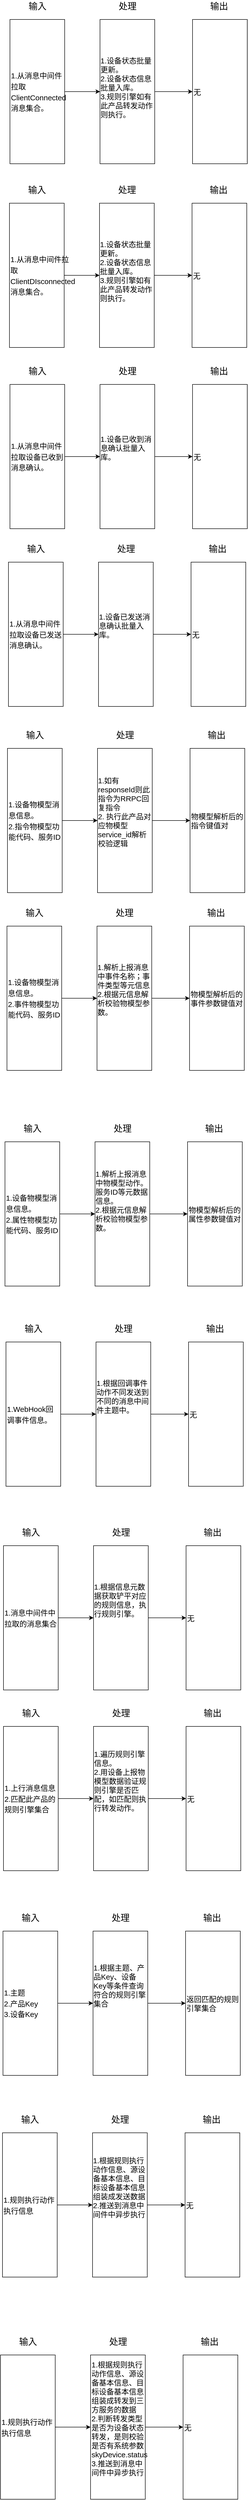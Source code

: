 <mxfile version="14.2.9" type="github">
  <diagram id="gZDgRPN0TsLaI8oXCVLm" name="第 1 页">
    <mxGraphModel dx="1660" dy="-1526" grid="0" gridSize="10" guides="1" tooltips="1" connect="1" arrows="1" fold="1" page="0" pageScale="1" pageWidth="827" pageHeight="1169" math="0" shadow="0">
      <root>
        <mxCell id="0" />
        <mxCell id="1" parent="0" />
        <mxCell id="eqJBFVj15wuLKmalVs7t-1" value="" style="group" parent="1" vertex="1" connectable="0">
          <mxGeometry x="-594" y="2078" width="477" height="328" as="geometry" />
        </mxCell>
        <mxCell id="eqJBFVj15wuLKmalVs7t-2" value="" style="group" parent="eqJBFVj15wuLKmalVs7t-1" vertex="1" connectable="0">
          <mxGeometry x="367" width="110" height="328" as="geometry" />
        </mxCell>
        <mxCell id="eqJBFVj15wuLKmalVs7t-3" value="无" style="rounded=0;whiteSpace=wrap;html=1;fontSize=15;align=left;" parent="eqJBFVj15wuLKmalVs7t-2" vertex="1">
          <mxGeometry y="39" width="110" height="289" as="geometry" />
        </mxCell>
        <mxCell id="eqJBFVj15wuLKmalVs7t-4" value="输出" style="text;html=1;align=center;verticalAlign=middle;resizable=0;points=[];autosize=1;fontSize=18;" parent="eqJBFVj15wuLKmalVs7t-2" vertex="1">
          <mxGeometry x="30" width="46" height="26" as="geometry" />
        </mxCell>
        <mxCell id="eqJBFVj15wuLKmalVs7t-5" value="" style="group" parent="eqJBFVj15wuLKmalVs7t-1" vertex="1" connectable="0">
          <mxGeometry x="181" width="110" height="328" as="geometry" />
        </mxCell>
        <mxCell id="eqJBFVj15wuLKmalVs7t-6" value="&lt;div style=&quot;text-align: left&quot;&gt;1.设备状态批量更新。&lt;br&gt;2.设备状态信息批量入库。&lt;/div&gt;&lt;div style=&quot;text-align: left&quot;&gt;3.规则引擎如有此产品转发动作则执行。&lt;/div&gt;&lt;div style=&quot;text-align: left&quot;&gt;&lt;br&gt;&lt;/div&gt;" style="rounded=0;whiteSpace=wrap;html=1;fontSize=15;" parent="eqJBFVj15wuLKmalVs7t-5" vertex="1">
          <mxGeometry y="39" width="110" height="289" as="geometry" />
        </mxCell>
        <mxCell id="eqJBFVj15wuLKmalVs7t-7" value="处理" style="text;html=1;align=center;verticalAlign=middle;resizable=0;points=[];autosize=1;fontSize=18;" parent="eqJBFVj15wuLKmalVs7t-5" vertex="1">
          <mxGeometry x="32" width="46" height="26" as="geometry" />
        </mxCell>
        <mxCell id="eqJBFVj15wuLKmalVs7t-8" value="" style="group" parent="eqJBFVj15wuLKmalVs7t-1" vertex="1" connectable="0">
          <mxGeometry width="110" height="328" as="geometry" />
        </mxCell>
        <mxCell id="eqJBFVj15wuLKmalVs7t-9" value="&lt;font style=&quot;font-size: 15px&quot;&gt;1.从消息中间件拉取ClientConnected消息集合。&lt;br&gt;&lt;/font&gt;" style="rounded=0;whiteSpace=wrap;html=1;fontSize=18;align=left;" parent="eqJBFVj15wuLKmalVs7t-8" vertex="1">
          <mxGeometry y="39" width="110" height="289" as="geometry" />
        </mxCell>
        <mxCell id="eqJBFVj15wuLKmalVs7t-10" value="输入" style="text;html=1;align=center;verticalAlign=middle;resizable=0;points=[];autosize=1;fontSize=18;" parent="eqJBFVj15wuLKmalVs7t-8" vertex="1">
          <mxGeometry x="32" width="46" height="26" as="geometry" />
        </mxCell>
        <mxCell id="eqJBFVj15wuLKmalVs7t-11" value="" style="endArrow=classic;html=1;fontSize=18;exitX=1;exitY=0.5;exitDx=0;exitDy=0;" parent="eqJBFVj15wuLKmalVs7t-1" source="eqJBFVj15wuLKmalVs7t-9" target="eqJBFVj15wuLKmalVs7t-6" edge="1">
          <mxGeometry width="50" height="50" relative="1" as="geometry">
            <mxPoint x="288" y="174" as="sourcePoint" />
            <mxPoint x="338" y="124" as="targetPoint" />
          </mxGeometry>
        </mxCell>
        <mxCell id="eqJBFVj15wuLKmalVs7t-12" style="edgeStyle=orthogonalEdgeStyle;rounded=0;orthogonalLoop=1;jettySize=auto;html=1;exitX=1;exitY=0.5;exitDx=0;exitDy=0;entryX=0;entryY=0.5;entryDx=0;entryDy=0;endArrow=classic;endFill=1;fontSize=18;" parent="eqJBFVj15wuLKmalVs7t-1" source="eqJBFVj15wuLKmalVs7t-6" target="eqJBFVj15wuLKmalVs7t-3" edge="1">
          <mxGeometry relative="1" as="geometry" />
        </mxCell>
        <mxCell id="eqJBFVj15wuLKmalVs7t-13" value="" style="group" parent="1" vertex="1" connectable="0">
          <mxGeometry x="-595" y="2446" width="477" height="328" as="geometry" />
        </mxCell>
        <mxCell id="eqJBFVj15wuLKmalVs7t-14" value="" style="group" parent="eqJBFVj15wuLKmalVs7t-13" vertex="1" connectable="0">
          <mxGeometry x="367" width="110" height="328" as="geometry" />
        </mxCell>
        <mxCell id="eqJBFVj15wuLKmalVs7t-15" value="无" style="rounded=0;whiteSpace=wrap;html=1;fontSize=15;align=left;" parent="eqJBFVj15wuLKmalVs7t-14" vertex="1">
          <mxGeometry y="39" width="110" height="289" as="geometry" />
        </mxCell>
        <mxCell id="eqJBFVj15wuLKmalVs7t-16" value="输出" style="text;html=1;align=center;verticalAlign=middle;resizable=0;points=[];autosize=1;fontSize=18;" parent="eqJBFVj15wuLKmalVs7t-14" vertex="1">
          <mxGeometry x="30" width="46" height="26" as="geometry" />
        </mxCell>
        <mxCell id="eqJBFVj15wuLKmalVs7t-17" value="" style="group" parent="eqJBFVj15wuLKmalVs7t-13" vertex="1" connectable="0">
          <mxGeometry x="181" width="110" height="328" as="geometry" />
        </mxCell>
        <mxCell id="eqJBFVj15wuLKmalVs7t-18" value="&lt;div style=&quot;text-align: left&quot;&gt;1.设备状态批量更新。&lt;br&gt;2.设备状态信息批量入库。&lt;/div&gt;&lt;div style=&quot;text-align: left&quot;&gt;3.规则引擎如有此产品转发动作则执行。&lt;/div&gt;&lt;div style=&quot;text-align: left&quot;&gt;&lt;br&gt;&lt;/div&gt;" style="rounded=0;whiteSpace=wrap;html=1;fontSize=15;" parent="eqJBFVj15wuLKmalVs7t-17" vertex="1">
          <mxGeometry y="39" width="110" height="289" as="geometry" />
        </mxCell>
        <mxCell id="eqJBFVj15wuLKmalVs7t-19" value="处理" style="text;html=1;align=center;verticalAlign=middle;resizable=0;points=[];autosize=1;fontSize=18;" parent="eqJBFVj15wuLKmalVs7t-17" vertex="1">
          <mxGeometry x="32" width="46" height="26" as="geometry" />
        </mxCell>
        <mxCell id="eqJBFVj15wuLKmalVs7t-20" value="" style="group" parent="eqJBFVj15wuLKmalVs7t-13" vertex="1" connectable="0">
          <mxGeometry width="110" height="328" as="geometry" />
        </mxCell>
        <mxCell id="eqJBFVj15wuLKmalVs7t-21" value="&lt;font style=&quot;font-size: 15px&quot;&gt;1.从消息中间件拉取ClientDIsconnected消息集合。&lt;br&gt;&lt;/font&gt;" style="rounded=0;whiteSpace=wrap;html=1;fontSize=18;align=left;" parent="eqJBFVj15wuLKmalVs7t-20" vertex="1">
          <mxGeometry y="39" width="110" height="289" as="geometry" />
        </mxCell>
        <mxCell id="eqJBFVj15wuLKmalVs7t-22" value="输入" style="text;html=1;align=center;verticalAlign=middle;resizable=0;points=[];autosize=1;fontSize=18;" parent="eqJBFVj15wuLKmalVs7t-20" vertex="1">
          <mxGeometry x="32" width="46" height="26" as="geometry" />
        </mxCell>
        <mxCell id="eqJBFVj15wuLKmalVs7t-23" value="" style="endArrow=classic;html=1;fontSize=18;exitX=1;exitY=0.5;exitDx=0;exitDy=0;" parent="eqJBFVj15wuLKmalVs7t-13" source="eqJBFVj15wuLKmalVs7t-21" target="eqJBFVj15wuLKmalVs7t-18" edge="1">
          <mxGeometry width="50" height="50" relative="1" as="geometry">
            <mxPoint x="288" y="174" as="sourcePoint" />
            <mxPoint x="338" y="124" as="targetPoint" />
          </mxGeometry>
        </mxCell>
        <mxCell id="eqJBFVj15wuLKmalVs7t-24" style="edgeStyle=orthogonalEdgeStyle;rounded=0;orthogonalLoop=1;jettySize=auto;html=1;exitX=1;exitY=0.5;exitDx=0;exitDy=0;entryX=0;entryY=0.5;entryDx=0;entryDy=0;endArrow=classic;endFill=1;fontSize=18;" parent="eqJBFVj15wuLKmalVs7t-13" source="eqJBFVj15wuLKmalVs7t-18" target="eqJBFVj15wuLKmalVs7t-15" edge="1">
          <mxGeometry relative="1" as="geometry" />
        </mxCell>
        <mxCell id="eqJBFVj15wuLKmalVs7t-25" value="" style="group" parent="1" vertex="1" connectable="0">
          <mxGeometry x="-594" y="2809" width="477" height="328" as="geometry" />
        </mxCell>
        <mxCell id="eqJBFVj15wuLKmalVs7t-26" value="" style="group" parent="eqJBFVj15wuLKmalVs7t-25" vertex="1" connectable="0">
          <mxGeometry x="367" width="110" height="328" as="geometry" />
        </mxCell>
        <mxCell id="eqJBFVj15wuLKmalVs7t-27" value="无" style="rounded=0;whiteSpace=wrap;html=1;fontSize=15;align=left;" parent="eqJBFVj15wuLKmalVs7t-26" vertex="1">
          <mxGeometry y="39" width="110" height="289" as="geometry" />
        </mxCell>
        <mxCell id="eqJBFVj15wuLKmalVs7t-28" value="输出" style="text;html=1;align=center;verticalAlign=middle;resizable=0;points=[];autosize=1;fontSize=18;" parent="eqJBFVj15wuLKmalVs7t-26" vertex="1">
          <mxGeometry x="30" width="46" height="26" as="geometry" />
        </mxCell>
        <mxCell id="eqJBFVj15wuLKmalVs7t-29" value="" style="group" parent="eqJBFVj15wuLKmalVs7t-25" vertex="1" connectable="0">
          <mxGeometry x="181" width="110" height="328" as="geometry" />
        </mxCell>
        <mxCell id="eqJBFVj15wuLKmalVs7t-30" value="&lt;div style=&quot;text-align: left&quot;&gt;1.设备已收到消息确认批量入库。&lt;/div&gt;&lt;div style=&quot;text-align: left&quot;&gt;&lt;br&gt;&lt;/div&gt;&lt;div style=&quot;text-align: left&quot;&gt;&lt;br&gt;&lt;/div&gt;" style="rounded=0;whiteSpace=wrap;html=1;fontSize=15;" parent="eqJBFVj15wuLKmalVs7t-29" vertex="1">
          <mxGeometry y="39" width="110" height="289" as="geometry" />
        </mxCell>
        <mxCell id="eqJBFVj15wuLKmalVs7t-31" value="处理" style="text;html=1;align=center;verticalAlign=middle;resizable=0;points=[];autosize=1;fontSize=18;" parent="eqJBFVj15wuLKmalVs7t-29" vertex="1">
          <mxGeometry x="32" width="46" height="26" as="geometry" />
        </mxCell>
        <mxCell id="eqJBFVj15wuLKmalVs7t-32" value="" style="group" parent="eqJBFVj15wuLKmalVs7t-25" vertex="1" connectable="0">
          <mxGeometry width="110" height="328" as="geometry" />
        </mxCell>
        <mxCell id="eqJBFVj15wuLKmalVs7t-33" value="&lt;font style=&quot;font-size: 15px&quot;&gt;1.从消息中间件拉取设备已收到消息确认。&lt;br&gt;&lt;/font&gt;" style="rounded=0;whiteSpace=wrap;html=1;fontSize=18;align=left;" parent="eqJBFVj15wuLKmalVs7t-32" vertex="1">
          <mxGeometry y="39" width="110" height="289" as="geometry" />
        </mxCell>
        <mxCell id="eqJBFVj15wuLKmalVs7t-34" value="输入" style="text;html=1;align=center;verticalAlign=middle;resizable=0;points=[];autosize=1;fontSize=18;" parent="eqJBFVj15wuLKmalVs7t-32" vertex="1">
          <mxGeometry x="32" width="46" height="26" as="geometry" />
        </mxCell>
        <mxCell id="eqJBFVj15wuLKmalVs7t-35" value="" style="endArrow=classic;html=1;fontSize=18;exitX=1;exitY=0.5;exitDx=0;exitDy=0;" parent="eqJBFVj15wuLKmalVs7t-25" source="eqJBFVj15wuLKmalVs7t-33" target="eqJBFVj15wuLKmalVs7t-30" edge="1">
          <mxGeometry width="50" height="50" relative="1" as="geometry">
            <mxPoint x="288" y="174" as="sourcePoint" />
            <mxPoint x="338" y="124" as="targetPoint" />
          </mxGeometry>
        </mxCell>
        <mxCell id="eqJBFVj15wuLKmalVs7t-36" style="edgeStyle=orthogonalEdgeStyle;rounded=0;orthogonalLoop=1;jettySize=auto;html=1;exitX=1;exitY=0.5;exitDx=0;exitDy=0;entryX=0;entryY=0.5;entryDx=0;entryDy=0;endArrow=classic;endFill=1;fontSize=18;" parent="eqJBFVj15wuLKmalVs7t-25" source="eqJBFVj15wuLKmalVs7t-30" target="eqJBFVj15wuLKmalVs7t-27" edge="1">
          <mxGeometry relative="1" as="geometry" />
        </mxCell>
        <mxCell id="eqJBFVj15wuLKmalVs7t-37" value="" style="group" parent="1" vertex="1" connectable="0">
          <mxGeometry x="-597" y="3165" width="477" height="328" as="geometry" />
        </mxCell>
        <mxCell id="eqJBFVj15wuLKmalVs7t-38" value="" style="group" parent="eqJBFVj15wuLKmalVs7t-37" vertex="1" connectable="0">
          <mxGeometry x="367" width="110" height="328" as="geometry" />
        </mxCell>
        <mxCell id="eqJBFVj15wuLKmalVs7t-39" value="无" style="rounded=0;whiteSpace=wrap;html=1;fontSize=15;align=left;" parent="eqJBFVj15wuLKmalVs7t-38" vertex="1">
          <mxGeometry y="39" width="110" height="289" as="geometry" />
        </mxCell>
        <mxCell id="eqJBFVj15wuLKmalVs7t-40" value="输出" style="text;html=1;align=center;verticalAlign=middle;resizable=0;points=[];autosize=1;fontSize=18;" parent="eqJBFVj15wuLKmalVs7t-38" vertex="1">
          <mxGeometry x="30" width="46" height="26" as="geometry" />
        </mxCell>
        <mxCell id="eqJBFVj15wuLKmalVs7t-41" value="" style="group" parent="eqJBFVj15wuLKmalVs7t-37" vertex="1" connectable="0">
          <mxGeometry x="181" width="110" height="328" as="geometry" />
        </mxCell>
        <mxCell id="eqJBFVj15wuLKmalVs7t-42" value="&lt;div style=&quot;text-align: left&quot;&gt;1.设备已发送消息确认批量入库。&lt;/div&gt;&lt;div style=&quot;text-align: left&quot;&gt;&lt;br&gt;&lt;/div&gt;&lt;div style=&quot;text-align: left&quot;&gt;&lt;br&gt;&lt;/div&gt;" style="rounded=0;whiteSpace=wrap;html=1;fontSize=15;" parent="eqJBFVj15wuLKmalVs7t-41" vertex="1">
          <mxGeometry y="39" width="110" height="289" as="geometry" />
        </mxCell>
        <mxCell id="eqJBFVj15wuLKmalVs7t-43" value="处理" style="text;html=1;align=center;verticalAlign=middle;resizable=0;points=[];autosize=1;fontSize=18;" parent="eqJBFVj15wuLKmalVs7t-41" vertex="1">
          <mxGeometry x="32" width="46" height="26" as="geometry" />
        </mxCell>
        <mxCell id="eqJBFVj15wuLKmalVs7t-44" value="" style="group" parent="eqJBFVj15wuLKmalVs7t-37" vertex="1" connectable="0">
          <mxGeometry width="110" height="328" as="geometry" />
        </mxCell>
        <mxCell id="eqJBFVj15wuLKmalVs7t-45" value="&lt;font style=&quot;font-size: 15px&quot;&gt;1.从消息中间件拉取设备已发送消息确认。&lt;br&gt;&lt;/font&gt;" style="rounded=0;whiteSpace=wrap;html=1;fontSize=18;align=left;" parent="eqJBFVj15wuLKmalVs7t-44" vertex="1">
          <mxGeometry y="39" width="110" height="289" as="geometry" />
        </mxCell>
        <mxCell id="eqJBFVj15wuLKmalVs7t-46" value="输入" style="text;html=1;align=center;verticalAlign=middle;resizable=0;points=[];autosize=1;fontSize=18;" parent="eqJBFVj15wuLKmalVs7t-44" vertex="1">
          <mxGeometry x="32" width="46" height="26" as="geometry" />
        </mxCell>
        <mxCell id="eqJBFVj15wuLKmalVs7t-47" value="" style="endArrow=classic;html=1;fontSize=18;exitX=1;exitY=0.5;exitDx=0;exitDy=0;" parent="eqJBFVj15wuLKmalVs7t-37" source="eqJBFVj15wuLKmalVs7t-45" target="eqJBFVj15wuLKmalVs7t-42" edge="1">
          <mxGeometry width="50" height="50" relative="1" as="geometry">
            <mxPoint x="288" y="174" as="sourcePoint" />
            <mxPoint x="338" y="124" as="targetPoint" />
          </mxGeometry>
        </mxCell>
        <mxCell id="eqJBFVj15wuLKmalVs7t-48" style="edgeStyle=orthogonalEdgeStyle;rounded=0;orthogonalLoop=1;jettySize=auto;html=1;exitX=1;exitY=0.5;exitDx=0;exitDy=0;entryX=0;entryY=0.5;entryDx=0;entryDy=0;endArrow=classic;endFill=1;fontSize=18;" parent="eqJBFVj15wuLKmalVs7t-37" source="eqJBFVj15wuLKmalVs7t-42" target="eqJBFVj15wuLKmalVs7t-39" edge="1">
          <mxGeometry relative="1" as="geometry" />
        </mxCell>
        <mxCell id="eqJBFVj15wuLKmalVs7t-49" value="" style="group" parent="1" vertex="1" connectable="0">
          <mxGeometry x="-599" y="3538" width="477" height="328" as="geometry" />
        </mxCell>
        <mxCell id="eqJBFVj15wuLKmalVs7t-50" value="" style="group" parent="eqJBFVj15wuLKmalVs7t-49" vertex="1" connectable="0">
          <mxGeometry x="367" width="110" height="328" as="geometry" />
        </mxCell>
        <mxCell id="eqJBFVj15wuLKmalVs7t-51" value="物模型解析后的指令键值对" style="rounded=0;whiteSpace=wrap;html=1;fontSize=15;align=left;" parent="eqJBFVj15wuLKmalVs7t-50" vertex="1">
          <mxGeometry y="39" width="110" height="289" as="geometry" />
        </mxCell>
        <mxCell id="eqJBFVj15wuLKmalVs7t-52" value="输出" style="text;html=1;align=center;verticalAlign=middle;resizable=0;points=[];autosize=1;fontSize=18;" parent="eqJBFVj15wuLKmalVs7t-50" vertex="1">
          <mxGeometry x="30" width="46" height="26" as="geometry" />
        </mxCell>
        <mxCell id="eqJBFVj15wuLKmalVs7t-53" value="" style="group" parent="eqJBFVj15wuLKmalVs7t-49" vertex="1" connectable="0">
          <mxGeometry x="181" width="110" height="328" as="geometry" />
        </mxCell>
        <mxCell id="eqJBFVj15wuLKmalVs7t-54" value="&lt;div style=&quot;text-align: left&quot;&gt;1.如有responseId则此指令为RRPC回复指令&lt;/div&gt;&lt;div style=&quot;text-align: left&quot;&gt;2. 执行此产品对应物模型service_id解析校验逻辑&lt;/div&gt;&lt;div style=&quot;text-align: left&quot;&gt;&lt;br&gt;&lt;/div&gt;&lt;div style=&quot;text-align: left&quot;&gt;&lt;br&gt;&lt;/div&gt;" style="rounded=0;whiteSpace=wrap;html=1;fontSize=15;" parent="eqJBFVj15wuLKmalVs7t-53" vertex="1">
          <mxGeometry y="39" width="110" height="289" as="geometry" />
        </mxCell>
        <mxCell id="eqJBFVj15wuLKmalVs7t-55" value="处理" style="text;html=1;align=center;verticalAlign=middle;resizable=0;points=[];autosize=1;fontSize=18;" parent="eqJBFVj15wuLKmalVs7t-53" vertex="1">
          <mxGeometry x="32" width="46" height="26" as="geometry" />
        </mxCell>
        <mxCell id="eqJBFVj15wuLKmalVs7t-56" value="" style="group" parent="eqJBFVj15wuLKmalVs7t-49" vertex="1" connectable="0">
          <mxGeometry width="110" height="328" as="geometry" />
        </mxCell>
        <mxCell id="eqJBFVj15wuLKmalVs7t-57" value="&lt;font style=&quot;font-size: 15px&quot;&gt;1.设备物模型消息信息。&lt;br&gt;2.指令物模型功能代码、服务ID&lt;br&gt;&lt;/font&gt;" style="rounded=0;whiteSpace=wrap;html=1;fontSize=18;align=left;" parent="eqJBFVj15wuLKmalVs7t-56" vertex="1">
          <mxGeometry y="39" width="110" height="289" as="geometry" />
        </mxCell>
        <mxCell id="eqJBFVj15wuLKmalVs7t-58" value="输入" style="text;html=1;align=center;verticalAlign=middle;resizable=0;points=[];autosize=1;fontSize=18;" parent="eqJBFVj15wuLKmalVs7t-56" vertex="1">
          <mxGeometry x="32" width="46" height="26" as="geometry" />
        </mxCell>
        <mxCell id="eqJBFVj15wuLKmalVs7t-59" value="" style="endArrow=classic;html=1;fontSize=18;exitX=1;exitY=0.5;exitDx=0;exitDy=0;" parent="eqJBFVj15wuLKmalVs7t-49" source="eqJBFVj15wuLKmalVs7t-57" target="eqJBFVj15wuLKmalVs7t-54" edge="1">
          <mxGeometry width="50" height="50" relative="1" as="geometry">
            <mxPoint x="288" y="174" as="sourcePoint" />
            <mxPoint x="338" y="124" as="targetPoint" />
          </mxGeometry>
        </mxCell>
        <mxCell id="eqJBFVj15wuLKmalVs7t-60" style="edgeStyle=orthogonalEdgeStyle;rounded=0;orthogonalLoop=1;jettySize=auto;html=1;exitX=1;exitY=0.5;exitDx=0;exitDy=0;entryX=0;entryY=0.5;entryDx=0;entryDy=0;endArrow=classic;endFill=1;fontSize=18;" parent="eqJBFVj15wuLKmalVs7t-49" source="eqJBFVj15wuLKmalVs7t-54" target="eqJBFVj15wuLKmalVs7t-51" edge="1">
          <mxGeometry relative="1" as="geometry" />
        </mxCell>
        <mxCell id="eqJBFVj15wuLKmalVs7t-61" value="" style="group" parent="1" vertex="1" connectable="0">
          <mxGeometry x="-600" y="3894" width="477" height="328" as="geometry" />
        </mxCell>
        <mxCell id="eqJBFVj15wuLKmalVs7t-62" value="" style="group" parent="eqJBFVj15wuLKmalVs7t-61" vertex="1" connectable="0">
          <mxGeometry x="367" width="110" height="328" as="geometry" />
        </mxCell>
        <mxCell id="eqJBFVj15wuLKmalVs7t-63" value="物模型解析后的事件参数键值对" style="rounded=0;whiteSpace=wrap;html=1;fontSize=15;align=left;" parent="eqJBFVj15wuLKmalVs7t-62" vertex="1">
          <mxGeometry y="39" width="110" height="289" as="geometry" />
        </mxCell>
        <mxCell id="eqJBFVj15wuLKmalVs7t-64" value="输出" style="text;html=1;align=center;verticalAlign=middle;resizable=0;points=[];autosize=1;fontSize=18;" parent="eqJBFVj15wuLKmalVs7t-62" vertex="1">
          <mxGeometry x="30" width="46" height="26" as="geometry" />
        </mxCell>
        <mxCell id="eqJBFVj15wuLKmalVs7t-65" value="" style="group" parent="eqJBFVj15wuLKmalVs7t-61" vertex="1" connectable="0">
          <mxGeometry x="181" width="110" height="328" as="geometry" />
        </mxCell>
        <mxCell id="eqJBFVj15wuLKmalVs7t-66" value="&lt;div style=&quot;text-align: left&quot;&gt;1.解析上报消息中事件名称；事件类型等元信息&lt;/div&gt;&lt;div style=&quot;text-align: left&quot;&gt;2.根据元信息解析校验物模型参数。&lt;/div&gt;&lt;div style=&quot;text-align: left&quot;&gt;&lt;br&gt;&lt;/div&gt;&lt;div style=&quot;text-align: left&quot;&gt;&lt;br&gt;&lt;/div&gt;" style="rounded=0;whiteSpace=wrap;html=1;fontSize=15;" parent="eqJBFVj15wuLKmalVs7t-65" vertex="1">
          <mxGeometry y="39" width="110" height="289" as="geometry" />
        </mxCell>
        <mxCell id="eqJBFVj15wuLKmalVs7t-67" value="处理" style="text;html=1;align=center;verticalAlign=middle;resizable=0;points=[];autosize=1;fontSize=18;" parent="eqJBFVj15wuLKmalVs7t-65" vertex="1">
          <mxGeometry x="32" width="46" height="26" as="geometry" />
        </mxCell>
        <mxCell id="eqJBFVj15wuLKmalVs7t-68" value="" style="group" parent="eqJBFVj15wuLKmalVs7t-61" vertex="1" connectable="0">
          <mxGeometry width="110" height="328" as="geometry" />
        </mxCell>
        <mxCell id="eqJBFVj15wuLKmalVs7t-69" value="&lt;font style=&quot;font-size: 15px&quot;&gt;1.设备物模型消息信息。&lt;br&gt;2.事件物模型功能代码、服务ID&lt;br&gt;&lt;/font&gt;" style="rounded=0;whiteSpace=wrap;html=1;fontSize=18;align=left;" parent="eqJBFVj15wuLKmalVs7t-68" vertex="1">
          <mxGeometry y="39" width="110" height="289" as="geometry" />
        </mxCell>
        <mxCell id="eqJBFVj15wuLKmalVs7t-70" value="输入" style="text;html=1;align=center;verticalAlign=middle;resizable=0;points=[];autosize=1;fontSize=18;" parent="eqJBFVj15wuLKmalVs7t-68" vertex="1">
          <mxGeometry x="32" width="46" height="26" as="geometry" />
        </mxCell>
        <mxCell id="eqJBFVj15wuLKmalVs7t-71" value="" style="endArrow=classic;html=1;fontSize=18;exitX=1;exitY=0.5;exitDx=0;exitDy=0;" parent="eqJBFVj15wuLKmalVs7t-61" source="eqJBFVj15wuLKmalVs7t-69" target="eqJBFVj15wuLKmalVs7t-66" edge="1">
          <mxGeometry width="50" height="50" relative="1" as="geometry">
            <mxPoint x="288" y="174" as="sourcePoint" />
            <mxPoint x="338" y="124" as="targetPoint" />
          </mxGeometry>
        </mxCell>
        <mxCell id="eqJBFVj15wuLKmalVs7t-72" style="edgeStyle=orthogonalEdgeStyle;rounded=0;orthogonalLoop=1;jettySize=auto;html=1;exitX=1;exitY=0.5;exitDx=0;exitDy=0;entryX=0;entryY=0.5;entryDx=0;entryDy=0;endArrow=classic;endFill=1;fontSize=18;" parent="eqJBFVj15wuLKmalVs7t-61" source="eqJBFVj15wuLKmalVs7t-66" target="eqJBFVj15wuLKmalVs7t-63" edge="1">
          <mxGeometry relative="1" as="geometry" />
        </mxCell>
        <mxCell id="eqJBFVj15wuLKmalVs7t-73" value="" style="group" parent="1" vertex="1" connectable="0">
          <mxGeometry x="-604" y="4326" width="477" height="328" as="geometry" />
        </mxCell>
        <mxCell id="eqJBFVj15wuLKmalVs7t-74" value="" style="group" parent="eqJBFVj15wuLKmalVs7t-73" vertex="1" connectable="0">
          <mxGeometry x="367" width="110" height="328" as="geometry" />
        </mxCell>
        <mxCell id="eqJBFVj15wuLKmalVs7t-75" value="物模型解析后的属性参数键值对" style="rounded=0;whiteSpace=wrap;html=1;fontSize=15;align=left;" parent="eqJBFVj15wuLKmalVs7t-74" vertex="1">
          <mxGeometry y="39" width="110" height="289" as="geometry" />
        </mxCell>
        <mxCell id="eqJBFVj15wuLKmalVs7t-76" value="输出" style="text;html=1;align=center;verticalAlign=middle;resizable=0;points=[];autosize=1;fontSize=18;" parent="eqJBFVj15wuLKmalVs7t-74" vertex="1">
          <mxGeometry x="30" width="46" height="26" as="geometry" />
        </mxCell>
        <mxCell id="eqJBFVj15wuLKmalVs7t-77" value="" style="group" parent="eqJBFVj15wuLKmalVs7t-73" vertex="1" connectable="0">
          <mxGeometry x="181" width="110" height="328" as="geometry" />
        </mxCell>
        <mxCell id="eqJBFVj15wuLKmalVs7t-78" value="&lt;div style=&quot;text-align: left&quot;&gt;1.解析上报消息中物模型动作。服务ID等元数据信息。&lt;/div&gt;&lt;div style=&quot;text-align: left&quot;&gt;2.&lt;span&gt;根据元信息解析校验物模型参数。&lt;/span&gt;&lt;/div&gt;&lt;div style=&quot;text-align: left&quot;&gt;&lt;br&gt;&lt;/div&gt;&lt;div style=&quot;text-align: left&quot;&gt;&lt;br&gt;&lt;/div&gt;&lt;div style=&quot;text-align: left&quot;&gt;&lt;br&gt;&lt;/div&gt;" style="rounded=0;whiteSpace=wrap;html=1;fontSize=15;" parent="eqJBFVj15wuLKmalVs7t-77" vertex="1">
          <mxGeometry y="39" width="110" height="289" as="geometry" />
        </mxCell>
        <mxCell id="eqJBFVj15wuLKmalVs7t-79" value="处理" style="text;html=1;align=center;verticalAlign=middle;resizable=0;points=[];autosize=1;fontSize=18;" parent="eqJBFVj15wuLKmalVs7t-77" vertex="1">
          <mxGeometry x="32" width="46" height="26" as="geometry" />
        </mxCell>
        <mxCell id="eqJBFVj15wuLKmalVs7t-80" value="" style="group" parent="eqJBFVj15wuLKmalVs7t-73" vertex="1" connectable="0">
          <mxGeometry width="110" height="328" as="geometry" />
        </mxCell>
        <mxCell id="eqJBFVj15wuLKmalVs7t-81" value="&lt;font style=&quot;font-size: 15px&quot;&gt;1.设备物模型消息信息。&lt;br&gt;2.属性物模型功能代码、服务ID&lt;br&gt;&lt;/font&gt;" style="rounded=0;whiteSpace=wrap;html=1;fontSize=18;align=left;" parent="eqJBFVj15wuLKmalVs7t-80" vertex="1">
          <mxGeometry y="39" width="110" height="289" as="geometry" />
        </mxCell>
        <mxCell id="eqJBFVj15wuLKmalVs7t-82" value="输入" style="text;html=1;align=center;verticalAlign=middle;resizable=0;points=[];autosize=1;fontSize=18;" parent="eqJBFVj15wuLKmalVs7t-80" vertex="1">
          <mxGeometry x="32" width="46" height="26" as="geometry" />
        </mxCell>
        <mxCell id="eqJBFVj15wuLKmalVs7t-83" value="" style="endArrow=classic;html=1;fontSize=18;exitX=1;exitY=0.5;exitDx=0;exitDy=0;" parent="eqJBFVj15wuLKmalVs7t-73" source="eqJBFVj15wuLKmalVs7t-81" target="eqJBFVj15wuLKmalVs7t-78" edge="1">
          <mxGeometry width="50" height="50" relative="1" as="geometry">
            <mxPoint x="288" y="174" as="sourcePoint" />
            <mxPoint x="338" y="124" as="targetPoint" />
          </mxGeometry>
        </mxCell>
        <mxCell id="eqJBFVj15wuLKmalVs7t-84" style="edgeStyle=orthogonalEdgeStyle;rounded=0;orthogonalLoop=1;jettySize=auto;html=1;exitX=1;exitY=0.5;exitDx=0;exitDy=0;entryX=0;entryY=0.5;entryDx=0;entryDy=0;endArrow=classic;endFill=1;fontSize=18;" parent="eqJBFVj15wuLKmalVs7t-73" source="eqJBFVj15wuLKmalVs7t-78" target="eqJBFVj15wuLKmalVs7t-75" edge="1">
          <mxGeometry relative="1" as="geometry" />
        </mxCell>
        <mxCell id="eqJBFVj15wuLKmalVs7t-85" value="" style="group" parent="1" vertex="1" connectable="0">
          <mxGeometry x="-602" y="4727" width="477" height="328" as="geometry" />
        </mxCell>
        <mxCell id="eqJBFVj15wuLKmalVs7t-86" value="" style="group" parent="eqJBFVj15wuLKmalVs7t-85" vertex="1" connectable="0">
          <mxGeometry x="367" width="110" height="328" as="geometry" />
        </mxCell>
        <mxCell id="eqJBFVj15wuLKmalVs7t-87" value="无" style="rounded=0;whiteSpace=wrap;html=1;fontSize=15;align=left;" parent="eqJBFVj15wuLKmalVs7t-86" vertex="1">
          <mxGeometry y="39" width="110" height="289" as="geometry" />
        </mxCell>
        <mxCell id="eqJBFVj15wuLKmalVs7t-88" value="输出" style="text;html=1;align=center;verticalAlign=middle;resizable=0;points=[];autosize=1;fontSize=18;" parent="eqJBFVj15wuLKmalVs7t-86" vertex="1">
          <mxGeometry x="30" width="46" height="26" as="geometry" />
        </mxCell>
        <mxCell id="eqJBFVj15wuLKmalVs7t-89" value="" style="group" parent="eqJBFVj15wuLKmalVs7t-85" vertex="1" connectable="0">
          <mxGeometry x="181" width="110" height="328" as="geometry" />
        </mxCell>
        <mxCell id="eqJBFVj15wuLKmalVs7t-90" value="&lt;div style=&quot;text-align: left&quot;&gt;1.根据回调事件动作不同发送到不同的消息中间件主题中。&lt;/div&gt;&lt;div style=&quot;text-align: left&quot;&gt;&lt;br&gt;&lt;/div&gt;&lt;div style=&quot;text-align: left&quot;&gt;&lt;br&gt;&lt;/div&gt;&lt;div style=&quot;text-align: left&quot;&gt;&lt;br&gt;&lt;/div&gt;&lt;div style=&quot;text-align: left&quot;&gt;&lt;br&gt;&lt;/div&gt;" style="rounded=0;whiteSpace=wrap;html=1;fontSize=15;" parent="eqJBFVj15wuLKmalVs7t-89" vertex="1">
          <mxGeometry y="39" width="110" height="289" as="geometry" />
        </mxCell>
        <mxCell id="eqJBFVj15wuLKmalVs7t-91" value="处理" style="text;html=1;align=center;verticalAlign=middle;resizable=0;points=[];autosize=1;fontSize=18;" parent="eqJBFVj15wuLKmalVs7t-89" vertex="1">
          <mxGeometry x="32" width="46" height="26" as="geometry" />
        </mxCell>
        <mxCell id="eqJBFVj15wuLKmalVs7t-92" value="" style="group" parent="eqJBFVj15wuLKmalVs7t-85" vertex="1" connectable="0">
          <mxGeometry width="110" height="328" as="geometry" />
        </mxCell>
        <mxCell id="eqJBFVj15wuLKmalVs7t-93" value="&lt;font style=&quot;font-size: 15px&quot;&gt;1.WebHook回调事件信息。&lt;br&gt;&lt;/font&gt;" style="rounded=0;whiteSpace=wrap;html=1;fontSize=18;align=left;" parent="eqJBFVj15wuLKmalVs7t-92" vertex="1">
          <mxGeometry y="39" width="110" height="289" as="geometry" />
        </mxCell>
        <mxCell id="eqJBFVj15wuLKmalVs7t-94" value="输入" style="text;html=1;align=center;verticalAlign=middle;resizable=0;points=[];autosize=1;fontSize=18;" parent="eqJBFVj15wuLKmalVs7t-92" vertex="1">
          <mxGeometry x="32" width="46" height="26" as="geometry" />
        </mxCell>
        <mxCell id="eqJBFVj15wuLKmalVs7t-95" value="" style="endArrow=classic;html=1;fontSize=18;exitX=1;exitY=0.5;exitDx=0;exitDy=0;" parent="eqJBFVj15wuLKmalVs7t-85" source="eqJBFVj15wuLKmalVs7t-93" target="eqJBFVj15wuLKmalVs7t-90" edge="1">
          <mxGeometry width="50" height="50" relative="1" as="geometry">
            <mxPoint x="288" y="174" as="sourcePoint" />
            <mxPoint x="338" y="124" as="targetPoint" />
          </mxGeometry>
        </mxCell>
        <mxCell id="eqJBFVj15wuLKmalVs7t-96" style="edgeStyle=orthogonalEdgeStyle;rounded=0;orthogonalLoop=1;jettySize=auto;html=1;exitX=1;exitY=0.5;exitDx=0;exitDy=0;entryX=0;entryY=0.5;entryDx=0;entryDy=0;endArrow=classic;endFill=1;fontSize=18;" parent="eqJBFVj15wuLKmalVs7t-85" source="eqJBFVj15wuLKmalVs7t-90" target="eqJBFVj15wuLKmalVs7t-87" edge="1">
          <mxGeometry relative="1" as="geometry" />
        </mxCell>
        <mxCell id="eqJBFVj15wuLKmalVs7t-97" value="" style="group" parent="1" vertex="1" connectable="0">
          <mxGeometry x="-607" y="5135" width="477" height="328" as="geometry" />
        </mxCell>
        <mxCell id="eqJBFVj15wuLKmalVs7t-98" value="" style="group" parent="eqJBFVj15wuLKmalVs7t-97" vertex="1" connectable="0">
          <mxGeometry x="367" width="110" height="328" as="geometry" />
        </mxCell>
        <mxCell id="eqJBFVj15wuLKmalVs7t-99" value="无" style="rounded=0;whiteSpace=wrap;html=1;fontSize=15;align=left;" parent="eqJBFVj15wuLKmalVs7t-98" vertex="1">
          <mxGeometry y="39" width="110" height="289" as="geometry" />
        </mxCell>
        <mxCell id="eqJBFVj15wuLKmalVs7t-100" value="输出" style="text;html=1;align=center;verticalAlign=middle;resizable=0;points=[];autosize=1;fontSize=18;" parent="eqJBFVj15wuLKmalVs7t-98" vertex="1">
          <mxGeometry x="30" width="46" height="26" as="geometry" />
        </mxCell>
        <mxCell id="eqJBFVj15wuLKmalVs7t-101" value="" style="group" parent="eqJBFVj15wuLKmalVs7t-97" vertex="1" connectable="0">
          <mxGeometry x="181" width="110" height="328" as="geometry" />
        </mxCell>
        <mxCell id="eqJBFVj15wuLKmalVs7t-102" value="&lt;div style=&quot;text-align: left&quot;&gt;1.根据信息元数据获取铲平对应的规则信息，执行规则引擎。&lt;/div&gt;&lt;div style=&quot;text-align: left&quot;&gt;&lt;br&gt;&lt;/div&gt;&lt;div style=&quot;text-align: left&quot;&gt;&lt;br&gt;&lt;/div&gt;&lt;div style=&quot;text-align: left&quot;&gt;&lt;br&gt;&lt;/div&gt;&lt;div style=&quot;text-align: left&quot;&gt;&lt;br&gt;&lt;/div&gt;" style="rounded=0;whiteSpace=wrap;html=1;fontSize=15;" parent="eqJBFVj15wuLKmalVs7t-101" vertex="1">
          <mxGeometry y="39" width="110" height="289" as="geometry" />
        </mxCell>
        <mxCell id="eqJBFVj15wuLKmalVs7t-103" value="处理" style="text;html=1;align=center;verticalAlign=middle;resizable=0;points=[];autosize=1;fontSize=18;" parent="eqJBFVj15wuLKmalVs7t-101" vertex="1">
          <mxGeometry x="32" width="46" height="26" as="geometry" />
        </mxCell>
        <mxCell id="eqJBFVj15wuLKmalVs7t-104" value="" style="group" parent="eqJBFVj15wuLKmalVs7t-97" vertex="1" connectable="0">
          <mxGeometry width="110" height="328" as="geometry" />
        </mxCell>
        <mxCell id="eqJBFVj15wuLKmalVs7t-105" value="&lt;font style=&quot;font-size: 15px&quot;&gt;1.消息中间件中拉取的消息集合&lt;br&gt;&lt;/font&gt;" style="rounded=0;whiteSpace=wrap;html=1;fontSize=18;align=left;" parent="eqJBFVj15wuLKmalVs7t-104" vertex="1">
          <mxGeometry y="39" width="110" height="289" as="geometry" />
        </mxCell>
        <mxCell id="eqJBFVj15wuLKmalVs7t-106" value="输入" style="text;html=1;align=center;verticalAlign=middle;resizable=0;points=[];autosize=1;fontSize=18;" parent="eqJBFVj15wuLKmalVs7t-104" vertex="1">
          <mxGeometry x="32" width="46" height="26" as="geometry" />
        </mxCell>
        <mxCell id="eqJBFVj15wuLKmalVs7t-107" value="" style="endArrow=classic;html=1;fontSize=18;exitX=1;exitY=0.5;exitDx=0;exitDy=0;" parent="eqJBFVj15wuLKmalVs7t-97" source="eqJBFVj15wuLKmalVs7t-105" target="eqJBFVj15wuLKmalVs7t-102" edge="1">
          <mxGeometry width="50" height="50" relative="1" as="geometry">
            <mxPoint x="288" y="174" as="sourcePoint" />
            <mxPoint x="338" y="124" as="targetPoint" />
          </mxGeometry>
        </mxCell>
        <mxCell id="eqJBFVj15wuLKmalVs7t-108" style="edgeStyle=orthogonalEdgeStyle;rounded=0;orthogonalLoop=1;jettySize=auto;html=1;exitX=1;exitY=0.5;exitDx=0;exitDy=0;entryX=0;entryY=0.5;entryDx=0;entryDy=0;endArrow=classic;endFill=1;fontSize=18;" parent="eqJBFVj15wuLKmalVs7t-97" source="eqJBFVj15wuLKmalVs7t-102" target="eqJBFVj15wuLKmalVs7t-99" edge="1">
          <mxGeometry relative="1" as="geometry" />
        </mxCell>
        <mxCell id="wRgqaipJim0wWKFUWh8c-1" value="" style="group" vertex="1" connectable="0" parent="1">
          <mxGeometry x="-607" y="5497" width="477" height="328" as="geometry" />
        </mxCell>
        <mxCell id="wRgqaipJim0wWKFUWh8c-2" value="" style="group" vertex="1" connectable="0" parent="wRgqaipJim0wWKFUWh8c-1">
          <mxGeometry x="367" width="110" height="328" as="geometry" />
        </mxCell>
        <mxCell id="wRgqaipJim0wWKFUWh8c-3" value="无" style="rounded=0;whiteSpace=wrap;html=1;fontSize=15;align=left;" vertex="1" parent="wRgqaipJim0wWKFUWh8c-2">
          <mxGeometry y="39" width="110" height="289" as="geometry" />
        </mxCell>
        <mxCell id="wRgqaipJim0wWKFUWh8c-4" value="输出" style="text;html=1;align=center;verticalAlign=middle;resizable=0;points=[];autosize=1;fontSize=18;" vertex="1" parent="wRgqaipJim0wWKFUWh8c-2">
          <mxGeometry x="30" width="46" height="26" as="geometry" />
        </mxCell>
        <mxCell id="wRgqaipJim0wWKFUWh8c-5" value="" style="group" vertex="1" connectable="0" parent="wRgqaipJim0wWKFUWh8c-1">
          <mxGeometry x="181" width="110" height="328" as="geometry" />
        </mxCell>
        <mxCell id="wRgqaipJim0wWKFUWh8c-6" value="&lt;div style=&quot;text-align: left&quot;&gt;1.遍历规则引擎信息。&lt;/div&gt;&lt;div style=&quot;text-align: left&quot;&gt;2.&lt;span&gt;用设备上报物模型数据验证规则引擎是否匹配，如匹配则执行转发动作。&lt;/span&gt;&lt;/div&gt;&lt;div style=&quot;text-align: left&quot;&gt;&lt;br&gt;&lt;/div&gt;&lt;div style=&quot;text-align: left&quot;&gt;&lt;br&gt;&lt;/div&gt;&lt;div style=&quot;text-align: left&quot;&gt;&lt;br&gt;&lt;/div&gt;&lt;div style=&quot;text-align: left&quot;&gt;&lt;br&gt;&lt;/div&gt;" style="rounded=0;whiteSpace=wrap;html=1;fontSize=15;" vertex="1" parent="wRgqaipJim0wWKFUWh8c-5">
          <mxGeometry y="39" width="110" height="289" as="geometry" />
        </mxCell>
        <mxCell id="wRgqaipJim0wWKFUWh8c-7" value="处理" style="text;html=1;align=center;verticalAlign=middle;resizable=0;points=[];autosize=1;fontSize=18;" vertex="1" parent="wRgqaipJim0wWKFUWh8c-5">
          <mxGeometry x="32" width="46" height="26" as="geometry" />
        </mxCell>
        <mxCell id="wRgqaipJim0wWKFUWh8c-8" value="" style="group" vertex="1" connectable="0" parent="wRgqaipJim0wWKFUWh8c-1">
          <mxGeometry width="110" height="328" as="geometry" />
        </mxCell>
        <mxCell id="wRgqaipJim0wWKFUWh8c-9" value="&lt;font style=&quot;font-size: 15px&quot;&gt;1.上行消息信息&lt;br&gt;2.匹配此产品的规则引擎集合&lt;br&gt;&lt;/font&gt;" style="rounded=0;whiteSpace=wrap;html=1;fontSize=18;align=left;" vertex="1" parent="wRgqaipJim0wWKFUWh8c-8">
          <mxGeometry y="39" width="110" height="289" as="geometry" />
        </mxCell>
        <mxCell id="wRgqaipJim0wWKFUWh8c-10" value="输入" style="text;html=1;align=center;verticalAlign=middle;resizable=0;points=[];autosize=1;fontSize=18;" vertex="1" parent="wRgqaipJim0wWKFUWh8c-8">
          <mxGeometry x="32" width="46" height="26" as="geometry" />
        </mxCell>
        <mxCell id="wRgqaipJim0wWKFUWh8c-11" value="" style="endArrow=classic;html=1;fontSize=18;exitX=1;exitY=0.5;exitDx=0;exitDy=0;" edge="1" parent="wRgqaipJim0wWKFUWh8c-1" source="wRgqaipJim0wWKFUWh8c-9" target="wRgqaipJim0wWKFUWh8c-6">
          <mxGeometry width="50" height="50" relative="1" as="geometry">
            <mxPoint x="288" y="174" as="sourcePoint" />
            <mxPoint x="338" y="124" as="targetPoint" />
          </mxGeometry>
        </mxCell>
        <mxCell id="wRgqaipJim0wWKFUWh8c-12" style="edgeStyle=orthogonalEdgeStyle;rounded=0;orthogonalLoop=1;jettySize=auto;html=1;exitX=1;exitY=0.5;exitDx=0;exitDy=0;entryX=0;entryY=0.5;entryDx=0;entryDy=0;endArrow=classic;endFill=1;fontSize=18;" edge="1" parent="wRgqaipJim0wWKFUWh8c-1" source="wRgqaipJim0wWKFUWh8c-6" target="wRgqaipJim0wWKFUWh8c-3">
          <mxGeometry relative="1" as="geometry" />
        </mxCell>
        <mxCell id="wRgqaipJim0wWKFUWh8c-13" value="" style="group" vertex="1" connectable="0" parent="1">
          <mxGeometry x="-608" y="5907" width="477" height="328" as="geometry" />
        </mxCell>
        <mxCell id="wRgqaipJim0wWKFUWh8c-14" value="" style="group" vertex="1" connectable="0" parent="wRgqaipJim0wWKFUWh8c-13">
          <mxGeometry x="367" width="110" height="328" as="geometry" />
        </mxCell>
        <mxCell id="wRgqaipJim0wWKFUWh8c-15" value="返回匹配的规则引擎集合" style="rounded=0;whiteSpace=wrap;html=1;fontSize=15;align=left;" vertex="1" parent="wRgqaipJim0wWKFUWh8c-14">
          <mxGeometry y="39" width="110" height="289" as="geometry" />
        </mxCell>
        <mxCell id="wRgqaipJim0wWKFUWh8c-16" value="输出" style="text;html=1;align=center;verticalAlign=middle;resizable=0;points=[];autosize=1;fontSize=18;" vertex="1" parent="wRgqaipJim0wWKFUWh8c-14">
          <mxGeometry x="30" width="46" height="26" as="geometry" />
        </mxCell>
        <mxCell id="wRgqaipJim0wWKFUWh8c-17" value="" style="group" vertex="1" connectable="0" parent="wRgqaipJim0wWKFUWh8c-13">
          <mxGeometry x="181" width="110" height="328" as="geometry" />
        </mxCell>
        <mxCell id="wRgqaipJim0wWKFUWh8c-18" value="&lt;div style=&quot;text-align: left&quot;&gt;1.根据主题、产品Key、设备Key等条件查询符合的规则引擎集合&lt;/div&gt;&lt;div style=&quot;text-align: left&quot;&gt;&lt;br&gt;&lt;/div&gt;&lt;div style=&quot;text-align: left&quot;&gt;&lt;br&gt;&lt;/div&gt;&lt;div style=&quot;text-align: left&quot;&gt;&lt;br&gt;&lt;/div&gt;&lt;div style=&quot;text-align: left&quot;&gt;&lt;br&gt;&lt;/div&gt;" style="rounded=0;whiteSpace=wrap;html=1;fontSize=15;" vertex="1" parent="wRgqaipJim0wWKFUWh8c-17">
          <mxGeometry y="39" width="110" height="289" as="geometry" />
        </mxCell>
        <mxCell id="wRgqaipJim0wWKFUWh8c-19" value="处理" style="text;html=1;align=center;verticalAlign=middle;resizable=0;points=[];autosize=1;fontSize=18;" vertex="1" parent="wRgqaipJim0wWKFUWh8c-17">
          <mxGeometry x="32" width="46" height="26" as="geometry" />
        </mxCell>
        <mxCell id="wRgqaipJim0wWKFUWh8c-20" value="" style="group" vertex="1" connectable="0" parent="wRgqaipJim0wWKFUWh8c-13">
          <mxGeometry width="110" height="328" as="geometry" />
        </mxCell>
        <mxCell id="wRgqaipJim0wWKFUWh8c-21" value="&lt;font style=&quot;font-size: 15px&quot;&gt;1.主题&lt;br&gt;2.产品Key&lt;br&gt;3.设备Key&lt;br&gt;&lt;/font&gt;" style="rounded=0;whiteSpace=wrap;html=1;fontSize=18;align=left;" vertex="1" parent="wRgqaipJim0wWKFUWh8c-20">
          <mxGeometry y="39" width="110" height="289" as="geometry" />
        </mxCell>
        <mxCell id="wRgqaipJim0wWKFUWh8c-22" value="输入" style="text;html=1;align=center;verticalAlign=middle;resizable=0;points=[];autosize=1;fontSize=18;" vertex="1" parent="wRgqaipJim0wWKFUWh8c-20">
          <mxGeometry x="32" width="46" height="26" as="geometry" />
        </mxCell>
        <mxCell id="wRgqaipJim0wWKFUWh8c-23" value="" style="endArrow=classic;html=1;fontSize=18;exitX=1;exitY=0.5;exitDx=0;exitDy=0;" edge="1" parent="wRgqaipJim0wWKFUWh8c-13" source="wRgqaipJim0wWKFUWh8c-21" target="wRgqaipJim0wWKFUWh8c-18">
          <mxGeometry width="50" height="50" relative="1" as="geometry">
            <mxPoint x="288" y="174" as="sourcePoint" />
            <mxPoint x="338" y="124" as="targetPoint" />
          </mxGeometry>
        </mxCell>
        <mxCell id="wRgqaipJim0wWKFUWh8c-24" style="edgeStyle=orthogonalEdgeStyle;rounded=0;orthogonalLoop=1;jettySize=auto;html=1;exitX=1;exitY=0.5;exitDx=0;exitDy=0;entryX=0;entryY=0.5;entryDx=0;entryDy=0;endArrow=classic;endFill=1;fontSize=18;" edge="1" parent="wRgqaipJim0wWKFUWh8c-13" source="wRgqaipJim0wWKFUWh8c-18" target="wRgqaipJim0wWKFUWh8c-15">
          <mxGeometry relative="1" as="geometry" />
        </mxCell>
        <mxCell id="wRgqaipJim0wWKFUWh8c-25" value="" style="group" vertex="1" connectable="0" parent="1">
          <mxGeometry x="-609" y="6311" width="477" height="328" as="geometry" />
        </mxCell>
        <mxCell id="wRgqaipJim0wWKFUWh8c-26" value="" style="group" vertex="1" connectable="0" parent="wRgqaipJim0wWKFUWh8c-25">
          <mxGeometry x="367" width="110" height="328" as="geometry" />
        </mxCell>
        <mxCell id="wRgqaipJim0wWKFUWh8c-27" value="无" style="rounded=0;whiteSpace=wrap;html=1;fontSize=15;align=left;" vertex="1" parent="wRgqaipJim0wWKFUWh8c-26">
          <mxGeometry y="39" width="110" height="289" as="geometry" />
        </mxCell>
        <mxCell id="wRgqaipJim0wWKFUWh8c-28" value="输出" style="text;html=1;align=center;verticalAlign=middle;resizable=0;points=[];autosize=1;fontSize=18;" vertex="1" parent="wRgqaipJim0wWKFUWh8c-26">
          <mxGeometry x="30" width="46" height="26" as="geometry" />
        </mxCell>
        <mxCell id="wRgqaipJim0wWKFUWh8c-29" value="" style="group" vertex="1" connectable="0" parent="wRgqaipJim0wWKFUWh8c-25">
          <mxGeometry x="181" width="110" height="328" as="geometry" />
        </mxCell>
        <mxCell id="wRgqaipJim0wWKFUWh8c-30" value="&lt;div style=&quot;text-align: left&quot;&gt;1.根据规则执行动作信息、源设备基本信息、目标设备基本信息组装成发送数据&lt;/div&gt;&lt;div style=&quot;text-align: left&quot;&gt;2.推送到消息中间件中异步执行&lt;/div&gt;&lt;div style=&quot;text-align: left&quot;&gt;&lt;br&gt;&lt;/div&gt;&lt;div style=&quot;text-align: left&quot;&gt;&lt;br&gt;&lt;/div&gt;&lt;div style=&quot;text-align: left&quot;&gt;&lt;br&gt;&lt;/div&gt;&lt;div style=&quot;text-align: left&quot;&gt;&lt;br&gt;&lt;/div&gt;" style="rounded=0;whiteSpace=wrap;html=1;fontSize=15;" vertex="1" parent="wRgqaipJim0wWKFUWh8c-29">
          <mxGeometry y="39" width="110" height="289" as="geometry" />
        </mxCell>
        <mxCell id="wRgqaipJim0wWKFUWh8c-31" value="处理" style="text;html=1;align=center;verticalAlign=middle;resizable=0;points=[];autosize=1;fontSize=18;" vertex="1" parent="wRgqaipJim0wWKFUWh8c-29">
          <mxGeometry x="32" width="46" height="26" as="geometry" />
        </mxCell>
        <mxCell id="wRgqaipJim0wWKFUWh8c-32" value="" style="group" vertex="1" connectable="0" parent="wRgqaipJim0wWKFUWh8c-25">
          <mxGeometry width="110" height="328" as="geometry" />
        </mxCell>
        <mxCell id="wRgqaipJim0wWKFUWh8c-33" value="&lt;font style=&quot;font-size: 15px&quot;&gt;1.规则执行动作执行信息&lt;br&gt;&lt;/font&gt;" style="rounded=0;whiteSpace=wrap;html=1;fontSize=18;align=left;" vertex="1" parent="wRgqaipJim0wWKFUWh8c-32">
          <mxGeometry y="39" width="110" height="289" as="geometry" />
        </mxCell>
        <mxCell id="wRgqaipJim0wWKFUWh8c-34" value="输入" style="text;html=1;align=center;verticalAlign=middle;resizable=0;points=[];autosize=1;fontSize=18;" vertex="1" parent="wRgqaipJim0wWKFUWh8c-32">
          <mxGeometry x="32" width="46" height="26" as="geometry" />
        </mxCell>
        <mxCell id="wRgqaipJim0wWKFUWh8c-35" value="" style="endArrow=classic;html=1;fontSize=18;exitX=1;exitY=0.5;exitDx=0;exitDy=0;" edge="1" parent="wRgqaipJim0wWKFUWh8c-25" source="wRgqaipJim0wWKFUWh8c-33" target="wRgqaipJim0wWKFUWh8c-30">
          <mxGeometry width="50" height="50" relative="1" as="geometry">
            <mxPoint x="288" y="174" as="sourcePoint" />
            <mxPoint x="338" y="124" as="targetPoint" />
          </mxGeometry>
        </mxCell>
        <mxCell id="wRgqaipJim0wWKFUWh8c-36" style="edgeStyle=orthogonalEdgeStyle;rounded=0;orthogonalLoop=1;jettySize=auto;html=1;exitX=1;exitY=0.5;exitDx=0;exitDy=0;entryX=0;entryY=0.5;entryDx=0;entryDy=0;endArrow=classic;endFill=1;fontSize=18;" edge="1" parent="wRgqaipJim0wWKFUWh8c-25" source="wRgqaipJim0wWKFUWh8c-30" target="wRgqaipJim0wWKFUWh8c-27">
          <mxGeometry relative="1" as="geometry" />
        </mxCell>
        <mxCell id="wRgqaipJim0wWKFUWh8c-37" value="" style="group" vertex="1" connectable="0" parent="1">
          <mxGeometry x="-613" y="6756" width="477" height="328" as="geometry" />
        </mxCell>
        <mxCell id="wRgqaipJim0wWKFUWh8c-38" value="" style="group" vertex="1" connectable="0" parent="wRgqaipJim0wWKFUWh8c-37">
          <mxGeometry x="367" width="110" height="328" as="geometry" />
        </mxCell>
        <mxCell id="wRgqaipJim0wWKFUWh8c-39" value="无" style="rounded=0;whiteSpace=wrap;html=1;fontSize=15;align=left;" vertex="1" parent="wRgqaipJim0wWKFUWh8c-38">
          <mxGeometry y="39" width="110" height="289" as="geometry" />
        </mxCell>
        <mxCell id="wRgqaipJim0wWKFUWh8c-40" value="输出" style="text;html=1;align=center;verticalAlign=middle;resizable=0;points=[];autosize=1;fontSize=18;" vertex="1" parent="wRgqaipJim0wWKFUWh8c-38">
          <mxGeometry x="30" width="46" height="26" as="geometry" />
        </mxCell>
        <mxCell id="wRgqaipJim0wWKFUWh8c-41" value="" style="group" vertex="1" connectable="0" parent="wRgqaipJim0wWKFUWh8c-37">
          <mxGeometry x="181" width="110" height="328" as="geometry" />
        </mxCell>
        <mxCell id="wRgqaipJim0wWKFUWh8c-42" value="&lt;div&gt;1.根据规则执行动作信息、源设备基本信息、目标设备基本信息组装成转发到三方服务的数据&lt;/div&gt;&lt;div&gt;2.判断转发类型是否为设备状态转发，是则校验是否有系统参数skyDevice.status&lt;/div&gt;&lt;div&gt;3.推送到消息中间件中异步执行&lt;/div&gt;&lt;div&gt;&lt;br&gt;&lt;/div&gt;&lt;div&gt;&lt;br&gt;&lt;/div&gt;" style="rounded=0;whiteSpace=wrap;html=1;fontSize=15;align=left;" vertex="1" parent="wRgqaipJim0wWKFUWh8c-41">
          <mxGeometry y="39" width="110" height="289" as="geometry" />
        </mxCell>
        <mxCell id="wRgqaipJim0wWKFUWh8c-43" value="处理" style="text;html=1;align=center;verticalAlign=middle;resizable=0;points=[];autosize=1;fontSize=18;" vertex="1" parent="wRgqaipJim0wWKFUWh8c-41">
          <mxGeometry x="32" width="46" height="26" as="geometry" />
        </mxCell>
        <mxCell id="wRgqaipJim0wWKFUWh8c-44" value="" style="group" vertex="1" connectable="0" parent="wRgqaipJim0wWKFUWh8c-37">
          <mxGeometry width="110" height="328" as="geometry" />
        </mxCell>
        <mxCell id="wRgqaipJim0wWKFUWh8c-45" value="&lt;font style=&quot;font-size: 15px&quot;&gt;1.规则执行动作执行信息&lt;br&gt;&lt;/font&gt;" style="rounded=0;whiteSpace=wrap;html=1;fontSize=18;align=left;" vertex="1" parent="wRgqaipJim0wWKFUWh8c-44">
          <mxGeometry y="39" width="110" height="289" as="geometry" />
        </mxCell>
        <mxCell id="wRgqaipJim0wWKFUWh8c-46" value="输入" style="text;html=1;align=center;verticalAlign=middle;resizable=0;points=[];autosize=1;fontSize=18;" vertex="1" parent="wRgqaipJim0wWKFUWh8c-44">
          <mxGeometry x="32" width="46" height="26" as="geometry" />
        </mxCell>
        <mxCell id="wRgqaipJim0wWKFUWh8c-47" value="" style="endArrow=classic;html=1;fontSize=18;exitX=1;exitY=0.5;exitDx=0;exitDy=0;" edge="1" parent="wRgqaipJim0wWKFUWh8c-37" source="wRgqaipJim0wWKFUWh8c-45" target="wRgqaipJim0wWKFUWh8c-42">
          <mxGeometry width="50" height="50" relative="1" as="geometry">
            <mxPoint x="288" y="174" as="sourcePoint" />
            <mxPoint x="338" y="124" as="targetPoint" />
          </mxGeometry>
        </mxCell>
        <mxCell id="wRgqaipJim0wWKFUWh8c-48" style="edgeStyle=orthogonalEdgeStyle;rounded=0;orthogonalLoop=1;jettySize=auto;html=1;exitX=1;exitY=0.5;exitDx=0;exitDy=0;entryX=0;entryY=0.5;entryDx=0;entryDy=0;endArrow=classic;endFill=1;fontSize=18;" edge="1" parent="wRgqaipJim0wWKFUWh8c-37" source="wRgqaipJim0wWKFUWh8c-42" target="wRgqaipJim0wWKFUWh8c-39">
          <mxGeometry relative="1" as="geometry" />
        </mxCell>
      </root>
    </mxGraphModel>
  </diagram>
</mxfile>
